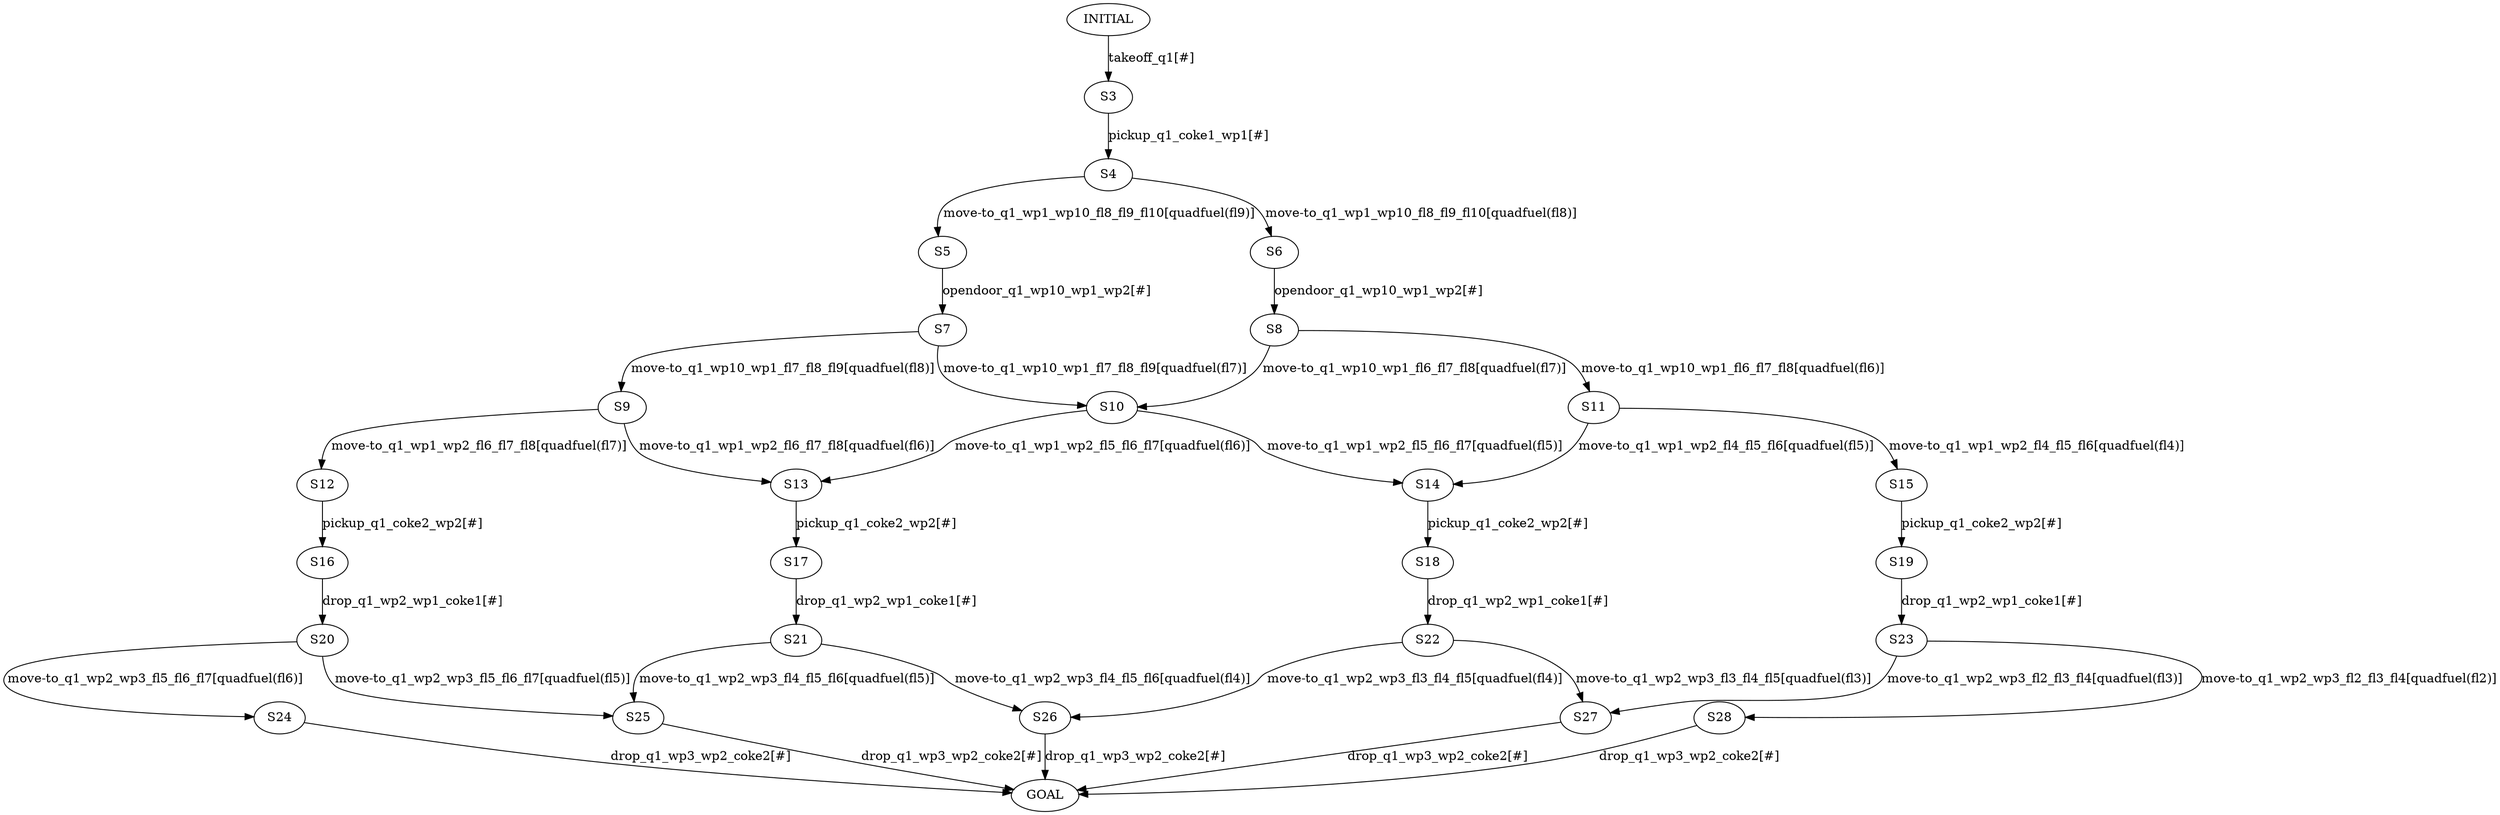 digraph  {
	node [label="\N"];
	1	 [label=INITIAL];
	3	 [label=S3];
	1 -> 3 [key=0,
	label="takeoff_q1[#]"];
2 [label=GOAL];
4 [label=S4];
3 -> 4 [key=0,
label="pickup_q1_coke1_wp1[#]"];
5 [label=S5];
4 -> 5 [key=0,
label="move-to_q1_wp1_wp10_fl8_fl9_fl10[quadfuel(fl9)]"];
6 [label=S6];
4 -> 6 [key=0,
label="move-to_q1_wp1_wp10_fl8_fl9_fl10[quadfuel(fl8)]"];
7 [label=S7];
5 -> 7 [key=0,
label="opendoor_q1_wp10_wp1_wp2[#]"];
8 [label=S8];
6 -> 8 [key=0,
label="opendoor_q1_wp10_wp1_wp2[#]"];
9 [label=S9];
7 -> 9 [key=0,
label="move-to_q1_wp10_wp1_fl7_fl8_fl9[quadfuel(fl8)]"];
10 [label=S10];
7 -> 10 [key=0,
label="move-to_q1_wp10_wp1_fl7_fl8_fl9[quadfuel(fl7)]"];
8 -> 10 [key=0,
label="move-to_q1_wp10_wp1_fl6_fl7_fl8[quadfuel(fl7)]"];
11 [label=S11];
8 -> 11 [key=0,
label="move-to_q1_wp10_wp1_fl6_fl7_fl8[quadfuel(fl6)]"];
12 [label=S12];
9 -> 12 [key=0,
label="move-to_q1_wp1_wp2_fl6_fl7_fl8[quadfuel(fl7)]"];
13 [label=S13];
9 -> 13 [key=0,
label="move-to_q1_wp1_wp2_fl6_fl7_fl8[quadfuel(fl6)]"];
10 -> 13 [key=0,
label="move-to_q1_wp1_wp2_fl5_fl6_fl7[quadfuel(fl6)]"];
14 [label=S14];
10 -> 14 [key=0,
label="move-to_q1_wp1_wp2_fl5_fl6_fl7[quadfuel(fl5)]"];
11 -> 14 [key=0,
label="move-to_q1_wp1_wp2_fl4_fl5_fl6[quadfuel(fl5)]"];
15 [label=S15];
11 -> 15 [key=0,
label="move-to_q1_wp1_wp2_fl4_fl5_fl6[quadfuel(fl4)]"];
16 [label=S16];
12 -> 16 [key=0,
label="pickup_q1_coke2_wp2[#]"];
17 [label=S17];
13 -> 17 [key=0,
label="pickup_q1_coke2_wp2[#]"];
18 [label=S18];
14 -> 18 [key=0,
label="pickup_q1_coke2_wp2[#]"];
19 [label=S19];
15 -> 19 [key=0,
label="pickup_q1_coke2_wp2[#]"];
20 [label=S20];
16 -> 20 [key=0,
label="drop_q1_wp2_wp1_coke1[#]"];
21 [label=S21];
17 -> 21 [key=0,
label="drop_q1_wp2_wp1_coke1[#]"];
22 [label=S22];
18 -> 22 [key=0,
label="drop_q1_wp2_wp1_coke1[#]"];
23 [label=S23];
19 -> 23 [key=0,
label="drop_q1_wp2_wp1_coke1[#]"];
24 [label=S24];
20 -> 24 [key=0,
label="move-to_q1_wp2_wp3_fl5_fl6_fl7[quadfuel(fl6)]"];
25 [label=S25];
20 -> 25 [key=0,
label="move-to_q1_wp2_wp3_fl5_fl6_fl7[quadfuel(fl5)]"];
21 -> 25 [key=0,
label="move-to_q1_wp2_wp3_fl4_fl5_fl6[quadfuel(fl5)]"];
26 [label=S26];
21 -> 26 [key=0,
label="move-to_q1_wp2_wp3_fl4_fl5_fl6[quadfuel(fl4)]"];
22 -> 26 [key=0,
label="move-to_q1_wp2_wp3_fl3_fl4_fl5[quadfuel(fl4)]"];
27 [label=S27];
22 -> 27 [key=0,
label="move-to_q1_wp2_wp3_fl3_fl4_fl5[quadfuel(fl3)]"];
23 -> 27 [key=0,
label="move-to_q1_wp2_wp3_fl2_fl3_fl4[quadfuel(fl3)]"];
28 [label=S28];
23 -> 28 [key=0,
label="move-to_q1_wp2_wp3_fl2_fl3_fl4[quadfuel(fl2)]"];
24 -> 2 [key=0,
label="drop_q1_wp3_wp2_coke2[#]"];
25 -> 2 [key=0,
label="drop_q1_wp3_wp2_coke2[#]"];
26 -> 2 [key=0,
label="drop_q1_wp3_wp2_coke2[#]"];
27 -> 2 [key=0,
label="drop_q1_wp3_wp2_coke2[#]"];
28 -> 2 [key=0,
label="drop_q1_wp3_wp2_coke2[#]"];
}
